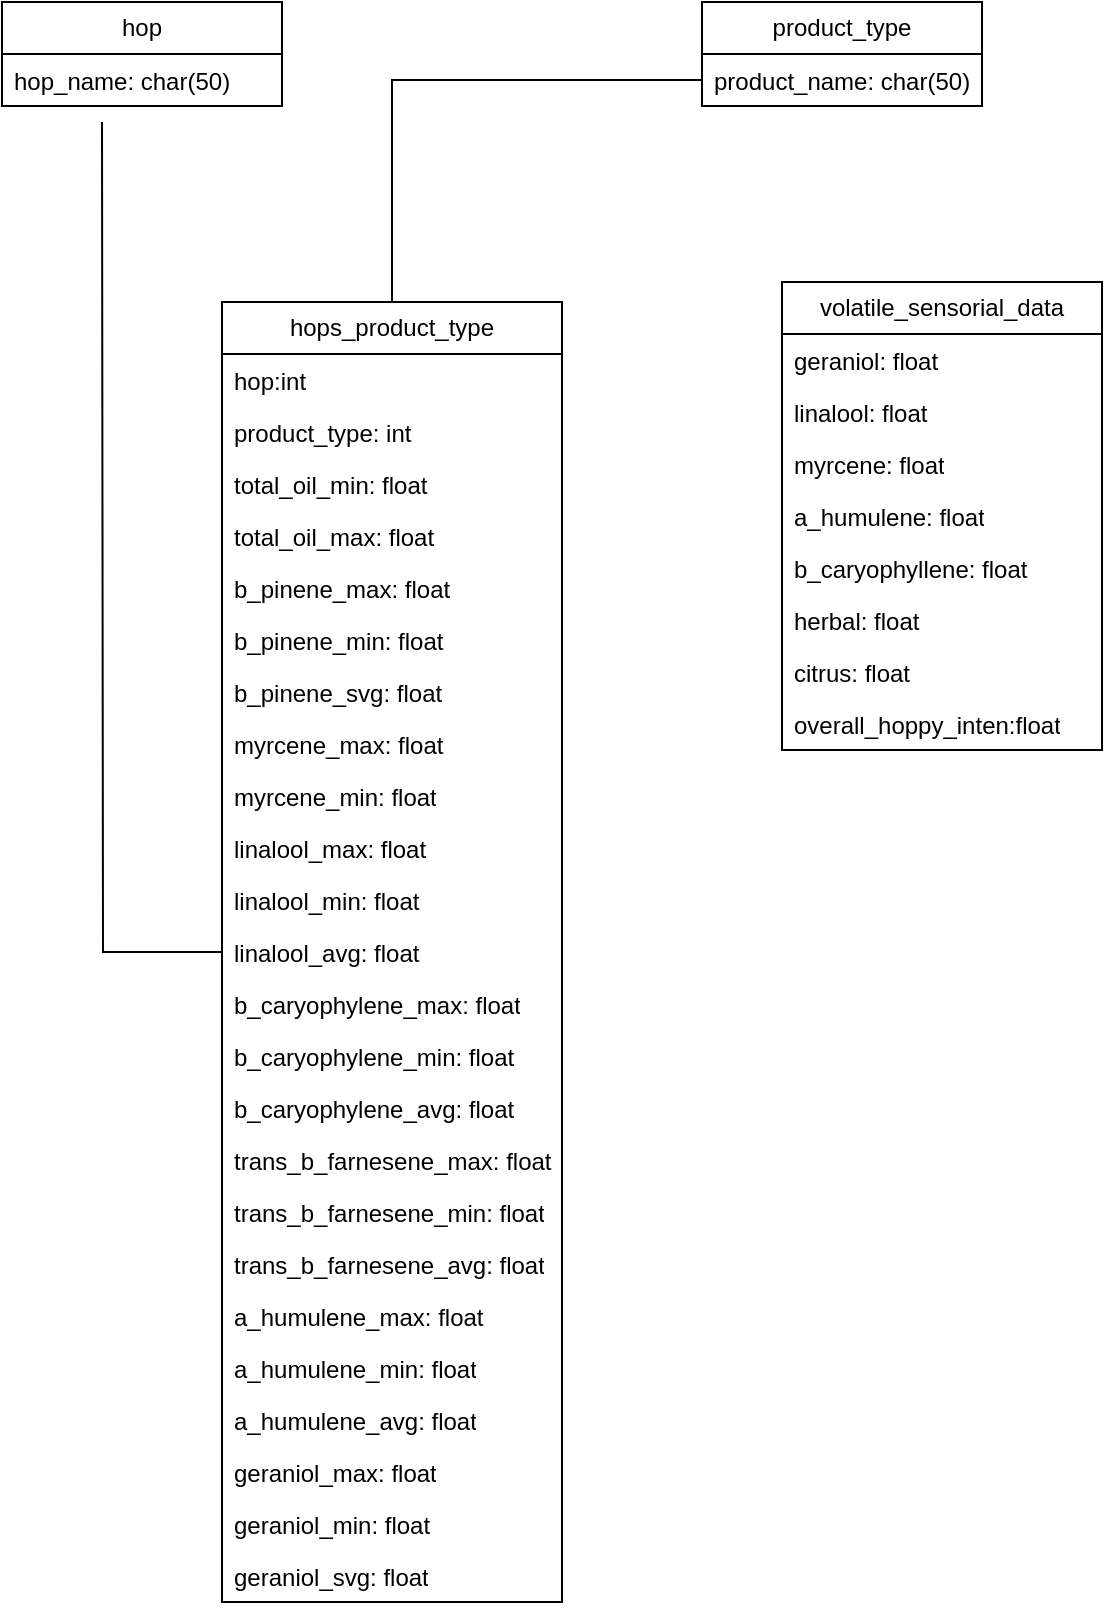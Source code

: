 <mxfile version="21.3.2" type="device">
  <diagram name="Página-1" id="cpSwu-AlBYRZs91cwarR">
    <mxGraphModel dx="1378" dy="679" grid="1" gridSize="10" guides="1" tooltips="1" connect="1" arrows="1" fold="1" page="1" pageScale="1" pageWidth="827" pageHeight="1169" math="0" shadow="0">
      <root>
        <mxCell id="0" />
        <mxCell id="1" parent="0" />
        <mxCell id="vfCbIRCVnQ0n8hV20Uaq-1" value="hop" style="swimlane;fontStyle=0;childLayout=stackLayout;horizontal=1;startSize=26;fillColor=none;horizontalStack=0;resizeParent=1;resizeParentMax=0;resizeLast=0;collapsible=1;marginBottom=0;whiteSpace=wrap;html=1;" vertex="1" parent="1">
          <mxGeometry x="100" y="150" width="140" height="52" as="geometry" />
        </mxCell>
        <mxCell id="vfCbIRCVnQ0n8hV20Uaq-2" value="hop_name: char(50)" style="text;strokeColor=none;fillColor=none;align=left;verticalAlign=top;spacingLeft=4;spacingRight=4;overflow=hidden;rotatable=0;points=[[0,0.5],[1,0.5]];portConstraint=eastwest;whiteSpace=wrap;html=1;" vertex="1" parent="vfCbIRCVnQ0n8hV20Uaq-1">
          <mxGeometry y="26" width="140" height="26" as="geometry" />
        </mxCell>
        <mxCell id="vfCbIRCVnQ0n8hV20Uaq-5" value="product_type" style="swimlane;fontStyle=0;childLayout=stackLayout;horizontal=1;startSize=26;fillColor=none;horizontalStack=0;resizeParent=1;resizeParentMax=0;resizeLast=0;collapsible=1;marginBottom=0;whiteSpace=wrap;html=1;" vertex="1" parent="1">
          <mxGeometry x="450" y="150" width="140" height="52" as="geometry" />
        </mxCell>
        <mxCell id="vfCbIRCVnQ0n8hV20Uaq-6" value="product_name: char(50)" style="text;strokeColor=none;fillColor=none;align=left;verticalAlign=top;spacingLeft=4;spacingRight=4;overflow=hidden;rotatable=0;points=[[0,0.5],[1,0.5]];portConstraint=eastwest;whiteSpace=wrap;html=1;" vertex="1" parent="vfCbIRCVnQ0n8hV20Uaq-5">
          <mxGeometry y="26" width="140" height="26" as="geometry" />
        </mxCell>
        <mxCell id="vfCbIRCVnQ0n8hV20Uaq-48" style="edgeStyle=orthogonalEdgeStyle;rounded=0;orthogonalLoop=1;jettySize=auto;html=1;entryX=0;entryY=0.5;entryDx=0;entryDy=0;endArrow=none;endFill=0;" edge="1" parent="1" source="vfCbIRCVnQ0n8hV20Uaq-9" target="vfCbIRCVnQ0n8hV20Uaq-6">
          <mxGeometry relative="1" as="geometry" />
        </mxCell>
        <mxCell id="vfCbIRCVnQ0n8hV20Uaq-49" style="edgeStyle=orthogonalEdgeStyle;rounded=0;orthogonalLoop=1;jettySize=auto;html=1;endArrow=none;endFill=0;" edge="1" parent="1" source="vfCbIRCVnQ0n8hV20Uaq-9">
          <mxGeometry relative="1" as="geometry">
            <mxPoint x="150" y="210.0" as="targetPoint" />
          </mxGeometry>
        </mxCell>
        <mxCell id="vfCbIRCVnQ0n8hV20Uaq-9" value="hops_product_type" style="swimlane;fontStyle=0;childLayout=stackLayout;horizontal=1;startSize=26;fillColor=none;horizontalStack=0;resizeParent=1;resizeParentMax=0;resizeLast=0;collapsible=1;marginBottom=0;whiteSpace=wrap;html=1;" vertex="1" parent="1">
          <mxGeometry x="210" y="300" width="170" height="650" as="geometry" />
        </mxCell>
        <mxCell id="vfCbIRCVnQ0n8hV20Uaq-10" value="hop:int" style="text;strokeColor=none;fillColor=none;align=left;verticalAlign=top;spacingLeft=4;spacingRight=4;overflow=hidden;rotatable=0;points=[[0,0.5],[1,0.5]];portConstraint=eastwest;whiteSpace=wrap;html=1;" vertex="1" parent="vfCbIRCVnQ0n8hV20Uaq-9">
          <mxGeometry y="26" width="170" height="26" as="geometry" />
        </mxCell>
        <mxCell id="vfCbIRCVnQ0n8hV20Uaq-11" value="product_type: int" style="text;strokeColor=none;fillColor=none;align=left;verticalAlign=top;spacingLeft=4;spacingRight=4;overflow=hidden;rotatable=0;points=[[0,0.5],[1,0.5]];portConstraint=eastwest;whiteSpace=wrap;html=1;" vertex="1" parent="vfCbIRCVnQ0n8hV20Uaq-9">
          <mxGeometry y="52" width="170" height="26" as="geometry" />
        </mxCell>
        <mxCell id="vfCbIRCVnQ0n8hV20Uaq-17" value="total_oil_min: float" style="text;strokeColor=none;fillColor=none;align=left;verticalAlign=top;spacingLeft=4;spacingRight=4;overflow=hidden;rotatable=0;points=[[0,0.5],[1,0.5]];portConstraint=eastwest;whiteSpace=wrap;html=1;" vertex="1" parent="vfCbIRCVnQ0n8hV20Uaq-9">
          <mxGeometry y="78" width="170" height="26" as="geometry" />
        </mxCell>
        <mxCell id="vfCbIRCVnQ0n8hV20Uaq-12" value="total_oil_max: float" style="text;strokeColor=none;fillColor=none;align=left;verticalAlign=top;spacingLeft=4;spacingRight=4;overflow=hidden;rotatable=0;points=[[0,0.5],[1,0.5]];portConstraint=eastwest;whiteSpace=wrap;html=1;" vertex="1" parent="vfCbIRCVnQ0n8hV20Uaq-9">
          <mxGeometry y="104" width="170" height="26" as="geometry" />
        </mxCell>
        <mxCell id="vfCbIRCVnQ0n8hV20Uaq-18" value="b_pinene_max: float" style="text;strokeColor=none;fillColor=none;align=left;verticalAlign=top;spacingLeft=4;spacingRight=4;overflow=hidden;rotatable=0;points=[[0,0.5],[1,0.5]];portConstraint=eastwest;whiteSpace=wrap;html=1;" vertex="1" parent="vfCbIRCVnQ0n8hV20Uaq-9">
          <mxGeometry y="130" width="170" height="26" as="geometry" />
        </mxCell>
        <mxCell id="vfCbIRCVnQ0n8hV20Uaq-20" value="b_pinene_min: float" style="text;strokeColor=none;fillColor=none;align=left;verticalAlign=top;spacingLeft=4;spacingRight=4;overflow=hidden;rotatable=0;points=[[0,0.5],[1,0.5]];portConstraint=eastwest;whiteSpace=wrap;html=1;" vertex="1" parent="vfCbIRCVnQ0n8hV20Uaq-9">
          <mxGeometry y="156" width="170" height="26" as="geometry" />
        </mxCell>
        <mxCell id="vfCbIRCVnQ0n8hV20Uaq-23" value="b_pinene_svg: float" style="text;strokeColor=none;fillColor=none;align=left;verticalAlign=top;spacingLeft=4;spacingRight=4;overflow=hidden;rotatable=0;points=[[0,0.5],[1,0.5]];portConstraint=eastwest;whiteSpace=wrap;html=1;" vertex="1" parent="vfCbIRCVnQ0n8hV20Uaq-9">
          <mxGeometry y="182" width="170" height="26" as="geometry" />
        </mxCell>
        <mxCell id="vfCbIRCVnQ0n8hV20Uaq-24" value="myrcene_max: float" style="text;strokeColor=none;fillColor=none;align=left;verticalAlign=top;spacingLeft=4;spacingRight=4;overflow=hidden;rotatable=0;points=[[0,0.5],[1,0.5]];portConstraint=eastwest;whiteSpace=wrap;html=1;" vertex="1" parent="vfCbIRCVnQ0n8hV20Uaq-9">
          <mxGeometry y="208" width="170" height="26" as="geometry" />
        </mxCell>
        <mxCell id="vfCbIRCVnQ0n8hV20Uaq-25" value="myrcene_min: float" style="text;strokeColor=none;fillColor=none;align=left;verticalAlign=top;spacingLeft=4;spacingRight=4;overflow=hidden;rotatable=0;points=[[0,0.5],[1,0.5]];portConstraint=eastwest;whiteSpace=wrap;html=1;" vertex="1" parent="vfCbIRCVnQ0n8hV20Uaq-9">
          <mxGeometry y="234" width="170" height="26" as="geometry" />
        </mxCell>
        <mxCell id="vfCbIRCVnQ0n8hV20Uaq-26" value="linalool_max: float" style="text;strokeColor=none;fillColor=none;align=left;verticalAlign=top;spacingLeft=4;spacingRight=4;overflow=hidden;rotatable=0;points=[[0,0.5],[1,0.5]];portConstraint=eastwest;whiteSpace=wrap;html=1;" vertex="1" parent="vfCbIRCVnQ0n8hV20Uaq-9">
          <mxGeometry y="260" width="170" height="26" as="geometry" />
        </mxCell>
        <mxCell id="vfCbIRCVnQ0n8hV20Uaq-27" value="linalool_min: float" style="text;strokeColor=none;fillColor=none;align=left;verticalAlign=top;spacingLeft=4;spacingRight=4;overflow=hidden;rotatable=0;points=[[0,0.5],[1,0.5]];portConstraint=eastwest;whiteSpace=wrap;html=1;" vertex="1" parent="vfCbIRCVnQ0n8hV20Uaq-9">
          <mxGeometry y="286" width="170" height="26" as="geometry" />
        </mxCell>
        <mxCell id="vfCbIRCVnQ0n8hV20Uaq-29" value="linalool_avg: float" style="text;strokeColor=none;fillColor=none;align=left;verticalAlign=top;spacingLeft=4;spacingRight=4;overflow=hidden;rotatable=0;points=[[0,0.5],[1,0.5]];portConstraint=eastwest;whiteSpace=wrap;html=1;" vertex="1" parent="vfCbIRCVnQ0n8hV20Uaq-9">
          <mxGeometry y="312" width="170" height="26" as="geometry" />
        </mxCell>
        <mxCell id="vfCbIRCVnQ0n8hV20Uaq-30" value="b_caryophylene_max: float" style="text;strokeColor=none;fillColor=none;align=left;verticalAlign=top;spacingLeft=4;spacingRight=4;overflow=hidden;rotatable=0;points=[[0,0.5],[1,0.5]];portConstraint=eastwest;whiteSpace=wrap;html=1;" vertex="1" parent="vfCbIRCVnQ0n8hV20Uaq-9">
          <mxGeometry y="338" width="170" height="26" as="geometry" />
        </mxCell>
        <mxCell id="vfCbIRCVnQ0n8hV20Uaq-32" value="b_caryophylene_min: float" style="text;strokeColor=none;fillColor=none;align=left;verticalAlign=top;spacingLeft=4;spacingRight=4;overflow=hidden;rotatable=0;points=[[0,0.5],[1,0.5]];portConstraint=eastwest;whiteSpace=wrap;html=1;" vertex="1" parent="vfCbIRCVnQ0n8hV20Uaq-9">
          <mxGeometry y="364" width="170" height="26" as="geometry" />
        </mxCell>
        <mxCell id="vfCbIRCVnQ0n8hV20Uaq-33" value="b_caryophylene_avg: float" style="text;strokeColor=none;fillColor=none;align=left;verticalAlign=top;spacingLeft=4;spacingRight=4;overflow=hidden;rotatable=0;points=[[0,0.5],[1,0.5]];portConstraint=eastwest;whiteSpace=wrap;html=1;" vertex="1" parent="vfCbIRCVnQ0n8hV20Uaq-9">
          <mxGeometry y="390" width="170" height="26" as="geometry" />
        </mxCell>
        <mxCell id="vfCbIRCVnQ0n8hV20Uaq-34" value="trans_b_farnesene_max: float" style="text;strokeColor=none;fillColor=none;align=left;verticalAlign=top;spacingLeft=4;spacingRight=4;overflow=hidden;rotatable=0;points=[[0,0.5],[1,0.5]];portConstraint=eastwest;whiteSpace=wrap;html=1;" vertex="1" parent="vfCbIRCVnQ0n8hV20Uaq-9">
          <mxGeometry y="416" width="170" height="26" as="geometry" />
        </mxCell>
        <mxCell id="vfCbIRCVnQ0n8hV20Uaq-36" value="trans_b_farnesene_min: float" style="text;strokeColor=none;fillColor=none;align=left;verticalAlign=top;spacingLeft=4;spacingRight=4;overflow=hidden;rotatable=0;points=[[0,0.5],[1,0.5]];portConstraint=eastwest;whiteSpace=wrap;html=1;" vertex="1" parent="vfCbIRCVnQ0n8hV20Uaq-9">
          <mxGeometry y="442" width="170" height="26" as="geometry" />
        </mxCell>
        <mxCell id="vfCbIRCVnQ0n8hV20Uaq-35" value="trans_b_farnesene_avg: float" style="text;strokeColor=none;fillColor=none;align=left;verticalAlign=top;spacingLeft=4;spacingRight=4;overflow=hidden;rotatable=0;points=[[0,0.5],[1,0.5]];portConstraint=eastwest;whiteSpace=wrap;html=1;" vertex="1" parent="vfCbIRCVnQ0n8hV20Uaq-9">
          <mxGeometry y="468" width="170" height="26" as="geometry" />
        </mxCell>
        <mxCell id="vfCbIRCVnQ0n8hV20Uaq-38" value="a_humulene_max: float" style="text;strokeColor=none;fillColor=none;align=left;verticalAlign=top;spacingLeft=4;spacingRight=4;overflow=hidden;rotatable=0;points=[[0,0.5],[1,0.5]];portConstraint=eastwest;whiteSpace=wrap;html=1;" vertex="1" parent="vfCbIRCVnQ0n8hV20Uaq-9">
          <mxGeometry y="494" width="170" height="26" as="geometry" />
        </mxCell>
        <mxCell id="vfCbIRCVnQ0n8hV20Uaq-37" value="a_humulene_min: float" style="text;strokeColor=none;fillColor=none;align=left;verticalAlign=top;spacingLeft=4;spacingRight=4;overflow=hidden;rotatable=0;points=[[0,0.5],[1,0.5]];portConstraint=eastwest;whiteSpace=wrap;html=1;" vertex="1" parent="vfCbIRCVnQ0n8hV20Uaq-9">
          <mxGeometry y="520" width="170" height="26" as="geometry" />
        </mxCell>
        <mxCell id="vfCbIRCVnQ0n8hV20Uaq-39" value="a_humulene_avg: float" style="text;strokeColor=none;fillColor=none;align=left;verticalAlign=top;spacingLeft=4;spacingRight=4;overflow=hidden;rotatable=0;points=[[0,0.5],[1,0.5]];portConstraint=eastwest;whiteSpace=wrap;html=1;" vertex="1" parent="vfCbIRCVnQ0n8hV20Uaq-9">
          <mxGeometry y="546" width="170" height="26" as="geometry" />
        </mxCell>
        <mxCell id="vfCbIRCVnQ0n8hV20Uaq-40" value="geraniol_max: float" style="text;strokeColor=none;fillColor=none;align=left;verticalAlign=top;spacingLeft=4;spacingRight=4;overflow=hidden;rotatable=0;points=[[0,0.5],[1,0.5]];portConstraint=eastwest;whiteSpace=wrap;html=1;" vertex="1" parent="vfCbIRCVnQ0n8hV20Uaq-9">
          <mxGeometry y="572" width="170" height="26" as="geometry" />
        </mxCell>
        <mxCell id="vfCbIRCVnQ0n8hV20Uaq-42" value="geraniol_min: float" style="text;strokeColor=none;fillColor=none;align=left;verticalAlign=top;spacingLeft=4;spacingRight=4;overflow=hidden;rotatable=0;points=[[0,0.5],[1,0.5]];portConstraint=eastwest;whiteSpace=wrap;html=1;" vertex="1" parent="vfCbIRCVnQ0n8hV20Uaq-9">
          <mxGeometry y="598" width="170" height="26" as="geometry" />
        </mxCell>
        <mxCell id="vfCbIRCVnQ0n8hV20Uaq-41" value="geraniol_svg: float" style="text;strokeColor=none;fillColor=none;align=left;verticalAlign=top;spacingLeft=4;spacingRight=4;overflow=hidden;rotatable=0;points=[[0,0.5],[1,0.5]];portConstraint=eastwest;whiteSpace=wrap;html=1;" vertex="1" parent="vfCbIRCVnQ0n8hV20Uaq-9">
          <mxGeometry y="624" width="170" height="26" as="geometry" />
        </mxCell>
        <mxCell id="vfCbIRCVnQ0n8hV20Uaq-13" value="volatile_sensorial_data" style="swimlane;fontStyle=0;childLayout=stackLayout;horizontal=1;startSize=26;fillColor=none;horizontalStack=0;resizeParent=1;resizeParentMax=0;resizeLast=0;collapsible=1;marginBottom=0;whiteSpace=wrap;html=1;" vertex="1" parent="1">
          <mxGeometry x="490" y="290" width="160" height="234" as="geometry" />
        </mxCell>
        <mxCell id="vfCbIRCVnQ0n8hV20Uaq-14" value="geraniol: float&lt;br&gt;" style="text;strokeColor=none;fillColor=none;align=left;verticalAlign=top;spacingLeft=4;spacingRight=4;overflow=hidden;rotatable=0;points=[[0,0.5],[1,0.5]];portConstraint=eastwest;whiteSpace=wrap;html=1;" vertex="1" parent="vfCbIRCVnQ0n8hV20Uaq-13">
          <mxGeometry y="26" width="160" height="26" as="geometry" />
        </mxCell>
        <mxCell id="vfCbIRCVnQ0n8hV20Uaq-15" value="linalool: float" style="text;strokeColor=none;fillColor=none;align=left;verticalAlign=top;spacingLeft=4;spacingRight=4;overflow=hidden;rotatable=0;points=[[0,0.5],[1,0.5]];portConstraint=eastwest;whiteSpace=wrap;html=1;" vertex="1" parent="vfCbIRCVnQ0n8hV20Uaq-13">
          <mxGeometry y="52" width="160" height="26" as="geometry" />
        </mxCell>
        <mxCell id="vfCbIRCVnQ0n8hV20Uaq-16" value="myrcene: float" style="text;strokeColor=none;fillColor=none;align=left;verticalAlign=top;spacingLeft=4;spacingRight=4;overflow=hidden;rotatable=0;points=[[0,0.5],[1,0.5]];portConstraint=eastwest;whiteSpace=wrap;html=1;" vertex="1" parent="vfCbIRCVnQ0n8hV20Uaq-13">
          <mxGeometry y="78" width="160" height="26" as="geometry" />
        </mxCell>
        <mxCell id="vfCbIRCVnQ0n8hV20Uaq-43" value="a_humulene: float" style="text;strokeColor=none;fillColor=none;align=left;verticalAlign=top;spacingLeft=4;spacingRight=4;overflow=hidden;rotatable=0;points=[[0,0.5],[1,0.5]];portConstraint=eastwest;whiteSpace=wrap;html=1;" vertex="1" parent="vfCbIRCVnQ0n8hV20Uaq-13">
          <mxGeometry y="104" width="160" height="26" as="geometry" />
        </mxCell>
        <mxCell id="vfCbIRCVnQ0n8hV20Uaq-44" value="b_caryophyllene: float&lt;br&gt;" style="text;strokeColor=none;fillColor=none;align=left;verticalAlign=top;spacingLeft=4;spacingRight=4;overflow=hidden;rotatable=0;points=[[0,0.5],[1,0.5]];portConstraint=eastwest;whiteSpace=wrap;html=1;" vertex="1" parent="vfCbIRCVnQ0n8hV20Uaq-13">
          <mxGeometry y="130" width="160" height="26" as="geometry" />
        </mxCell>
        <mxCell id="vfCbIRCVnQ0n8hV20Uaq-46" value="herbal: float" style="text;strokeColor=none;fillColor=none;align=left;verticalAlign=top;spacingLeft=4;spacingRight=4;overflow=hidden;rotatable=0;points=[[0,0.5],[1,0.5]];portConstraint=eastwest;whiteSpace=wrap;html=1;" vertex="1" parent="vfCbIRCVnQ0n8hV20Uaq-13">
          <mxGeometry y="156" width="160" height="26" as="geometry" />
        </mxCell>
        <mxCell id="vfCbIRCVnQ0n8hV20Uaq-45" value="citrus: float" style="text;strokeColor=none;fillColor=none;align=left;verticalAlign=top;spacingLeft=4;spacingRight=4;overflow=hidden;rotatable=0;points=[[0,0.5],[1,0.5]];portConstraint=eastwest;whiteSpace=wrap;html=1;" vertex="1" parent="vfCbIRCVnQ0n8hV20Uaq-13">
          <mxGeometry y="182" width="160" height="26" as="geometry" />
        </mxCell>
        <mxCell id="vfCbIRCVnQ0n8hV20Uaq-47" value="overall_hoppy_inten:float" style="text;strokeColor=none;fillColor=none;align=left;verticalAlign=top;spacingLeft=4;spacingRight=4;overflow=hidden;rotatable=0;points=[[0,0.5],[1,0.5]];portConstraint=eastwest;whiteSpace=wrap;html=1;" vertex="1" parent="vfCbIRCVnQ0n8hV20Uaq-13">
          <mxGeometry y="208" width="160" height="26" as="geometry" />
        </mxCell>
      </root>
    </mxGraphModel>
  </diagram>
</mxfile>
